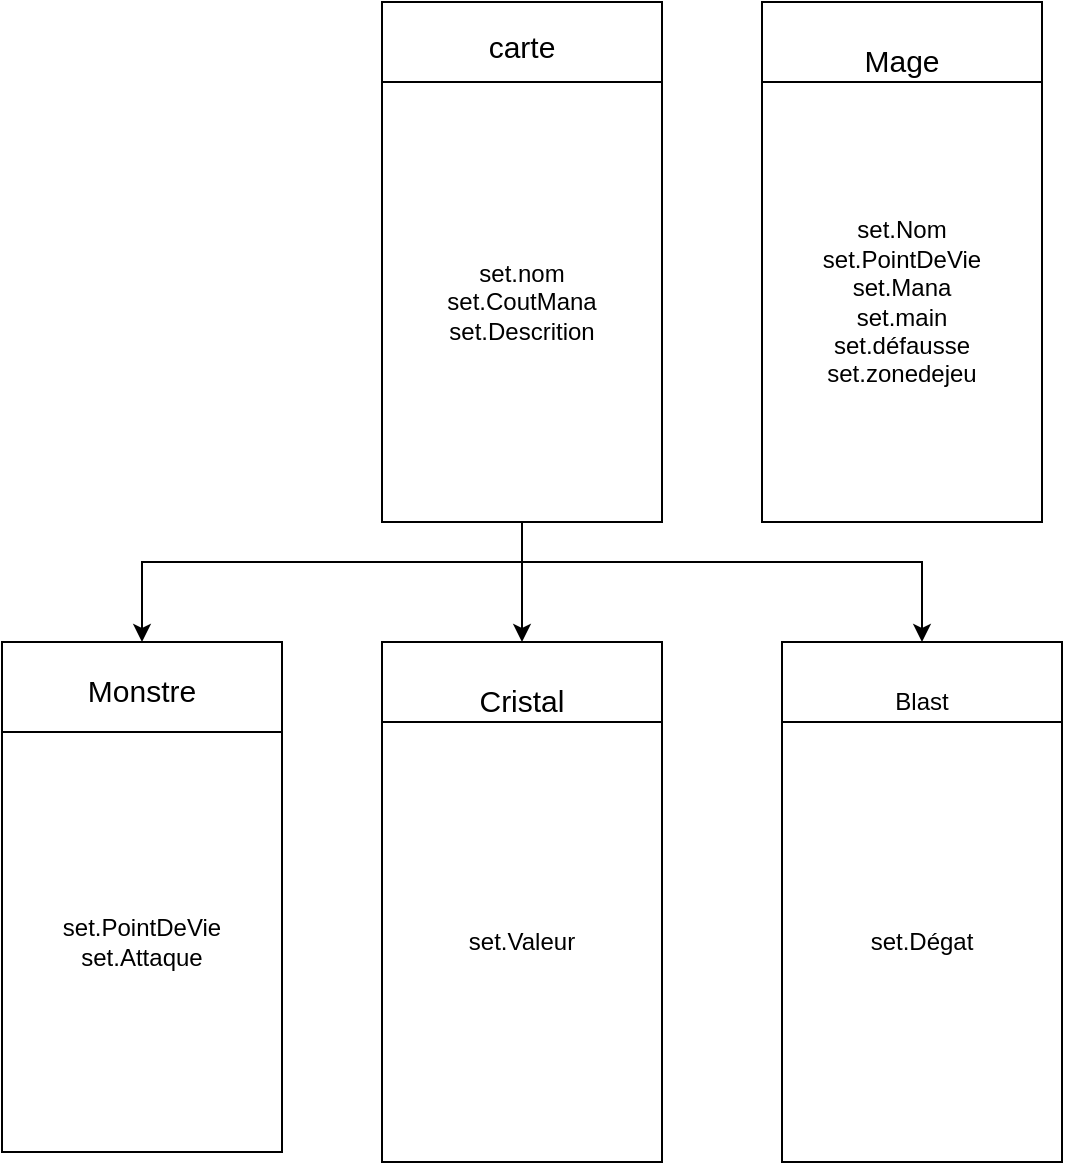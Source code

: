 <mxfile version="18.0.1" type="device"><diagram id="G4RfpDGMJNvw-ujfg6Ec" name="Page-1"><mxGraphModel dx="593" dy="784" grid="1" gridSize="10" guides="1" tooltips="1" connect="1" arrows="1" fold="1" page="1" pageScale="1" pageWidth="827" pageHeight="1169" math="0" shadow="0"><root><mxCell id="0"/><mxCell id="1" parent="0"/><mxCell id="dqdHO3F1u-GkDEAY5YeM-1" value="&lt;font style=&quot;font-size: 15px;&quot;&gt;carte&lt;/font&gt;&lt;br&gt;&lt;br&gt;&lt;br&gt;&lt;br&gt;&lt;br&gt;&lt;br&gt;&lt;br&gt;&lt;br&gt;&lt;br&gt;&lt;br&gt;&lt;br&gt;&lt;br&gt;&lt;br&gt;&lt;br&gt;&lt;br&gt;&lt;br&gt;" style="rounded=0;whiteSpace=wrap;html=1;" parent="1" vertex="1"><mxGeometry x="390" y="120" width="140" height="260" as="geometry"/></mxCell><mxCell id="dqdHO3F1u-GkDEAY5YeM-7" style="edgeStyle=orthogonalEdgeStyle;rounded=0;orthogonalLoop=1;jettySize=auto;html=1;entryX=0.5;entryY=0;entryDx=0;entryDy=0;fontSize=15;" parent="1" source="dqdHO3F1u-GkDEAY5YeM-2" target="dqdHO3F1u-GkDEAY5YeM-5" edge="1"><mxGeometry relative="1" as="geometry"/></mxCell><mxCell id="dqdHO3F1u-GkDEAY5YeM-10" style="edgeStyle=orthogonalEdgeStyle;rounded=0;orthogonalLoop=1;jettySize=auto;html=1;fontSize=15;" parent="1" source="dqdHO3F1u-GkDEAY5YeM-2" edge="1"><mxGeometry relative="1" as="geometry"><mxPoint x="270" y="440" as="targetPoint"/><Array as="points"><mxPoint x="460" y="400"/><mxPoint x="270" y="400"/></Array></mxGeometry></mxCell><mxCell id="dqdHO3F1u-GkDEAY5YeM-13" style="edgeStyle=orthogonalEdgeStyle;rounded=0;orthogonalLoop=1;jettySize=auto;html=1;entryX=0.5;entryY=0;entryDx=0;entryDy=0;fontSize=15;" parent="1" source="dqdHO3F1u-GkDEAY5YeM-2" target="dqdHO3F1u-GkDEAY5YeM-11" edge="1"><mxGeometry relative="1" as="geometry"><Array as="points"><mxPoint x="460" y="400"/><mxPoint x="660" y="400"/></Array></mxGeometry></mxCell><mxCell id="dqdHO3F1u-GkDEAY5YeM-2" value="set.nom&lt;br&gt;set.CoutMana&lt;br&gt;set.Descrition" style="rounded=0;whiteSpace=wrap;html=1;" parent="1" vertex="1"><mxGeometry x="390" y="160" width="140" height="220" as="geometry"/></mxCell><mxCell id="dqdHO3F1u-GkDEAY5YeM-3" value="&lt;span style=&quot;font-size: 15px;&quot;&gt;Mage&lt;/span&gt;&lt;br&gt;&lt;br&gt;&lt;br&gt;&lt;br&gt;&lt;br&gt;&lt;br&gt;&lt;br&gt;&lt;br&gt;&lt;br&gt;&lt;br&gt;&lt;br&gt;&lt;br&gt;&lt;br&gt;&lt;br&gt;&lt;br&gt;" style="rounded=0;whiteSpace=wrap;html=1;" parent="1" vertex="1"><mxGeometry x="580" y="120" width="140" height="260" as="geometry"/></mxCell><mxCell id="dqdHO3F1u-GkDEAY5YeM-4" value="set.Nom&lt;br&gt;set.PointDeVie&lt;br&gt;set.Mana&lt;br&gt;set.main&lt;br&gt;set.défausse&lt;br&gt;set.zonedejeu" style="rounded=0;whiteSpace=wrap;html=1;" parent="1" vertex="1"><mxGeometry x="580" y="160" width="140" height="220" as="geometry"/></mxCell><mxCell id="dqdHO3F1u-GkDEAY5YeM-5" value="&lt;span style=&quot;font-size: 15px;&quot;&gt;Cristal&lt;/span&gt;&lt;br&gt;&lt;br&gt;&lt;br&gt;&lt;br&gt;&lt;br&gt;&lt;br&gt;&lt;br&gt;&lt;br&gt;&lt;br&gt;&lt;br&gt;&lt;br&gt;&lt;br&gt;&lt;br&gt;&lt;br&gt;&lt;br&gt;" style="rounded=0;whiteSpace=wrap;html=1;" parent="1" vertex="1"><mxGeometry x="390" y="440" width="140" height="260" as="geometry"/></mxCell><mxCell id="dqdHO3F1u-GkDEAY5YeM-6" value="set.Valeur" style="rounded=0;whiteSpace=wrap;html=1;" parent="1" vertex="1"><mxGeometry x="390" y="480" width="140" height="220" as="geometry"/></mxCell><mxCell id="dqdHO3F1u-GkDEAY5YeM-8" value="&lt;span style=&quot;font-size: 15px;&quot;&gt;Monstre&lt;/span&gt;&lt;br&gt;&lt;br&gt;&lt;br&gt;&lt;br&gt;&lt;br&gt;&lt;br&gt;&lt;br&gt;&lt;br&gt;&lt;br&gt;&lt;br&gt;&lt;br&gt;&lt;br&gt;&lt;br&gt;&lt;br&gt;&lt;br&gt;" style="rounded=0;whiteSpace=wrap;html=1;" parent="1" vertex="1"><mxGeometry x="200" y="440" width="140" height="250" as="geometry"/></mxCell><mxCell id="dqdHO3F1u-GkDEAY5YeM-9" value="set.PointDeVie&lt;br&gt;set.Attaque" style="rounded=0;whiteSpace=wrap;html=1;" parent="1" vertex="1"><mxGeometry x="200" y="485" width="140" height="210" as="geometry"/></mxCell><mxCell id="dqdHO3F1u-GkDEAY5YeM-11" value="Blast&lt;br&gt;&lt;br&gt;&lt;br&gt;&lt;br&gt;&lt;br&gt;&lt;br&gt;&lt;br&gt;&lt;br&gt;&lt;br&gt;&lt;br&gt;&lt;br&gt;&lt;br&gt;&lt;br&gt;&lt;br&gt;&lt;br&gt;" style="rounded=0;whiteSpace=wrap;html=1;" parent="1" vertex="1"><mxGeometry x="590" y="440" width="140" height="260" as="geometry"/></mxCell><mxCell id="dqdHO3F1u-GkDEAY5YeM-12" value="set.Dégat" style="rounded=0;whiteSpace=wrap;html=1;" parent="1" vertex="1"><mxGeometry x="590" y="480" width="140" height="220" as="geometry"/></mxCell></root></mxGraphModel></diagram></mxfile>